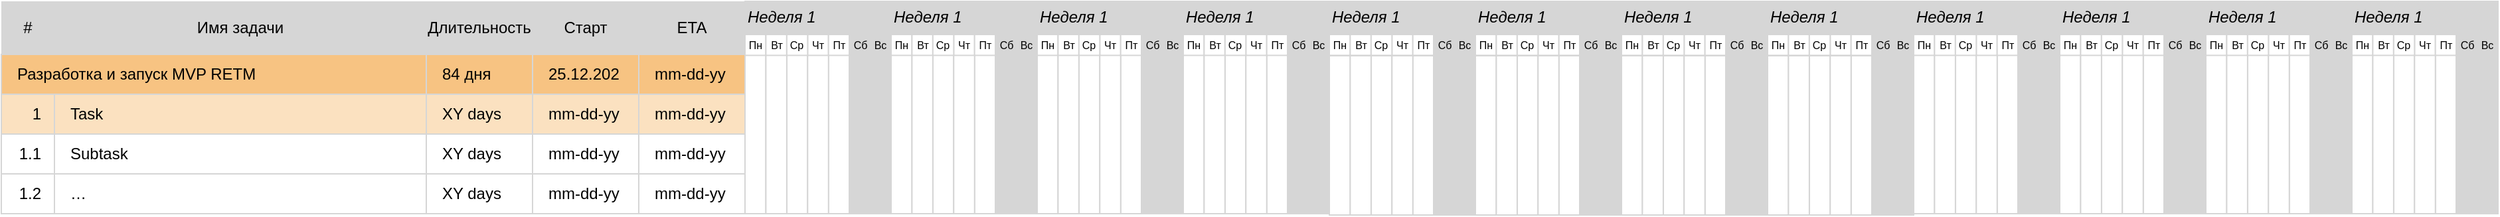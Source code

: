 <mxfile version="22.1.11" type="github">
  <diagram name="Page-1" id="8378b5f6-a2b2-b727-a746-972ab9d02e00">
    <mxGraphModel dx="1386" dy="783" grid="1" gridSize="10" guides="1" tooltips="1" connect="0" arrows="1" fold="1" page="1" pageScale="1.5" pageWidth="1169" pageHeight="827" background="none" math="0" shadow="0">
      <root>
        <mxCell id="0" />
        <mxCell id="1" parent="0" />
        <mxCell id="AWKRcxGveRCCpjN7BTNo-318" value="Разработка и запуск MVP RETM" style="rounded=0;whiteSpace=wrap;html=1;strokeColor=#D6D6D6;fillColor=#f7c382;align=left;spacingLeft=10;" vertex="1" parent="1">
          <mxGeometry x="20" y="90" width="560" height="30" as="geometry" />
        </mxCell>
        <mxCell id="AWKRcxGveRCCpjN7BTNo-319" value="&lt;span&gt;Task&lt;/span&gt;" style="rounded=0;whiteSpace=wrap;html=1;strokeColor=#D6D6D6;fillColor=#FBE1C0;align=left;spacingLeft=10;" vertex="1" parent="1">
          <mxGeometry x="60" y="120" width="280" height="30" as="geometry" />
        </mxCell>
        <mxCell id="AWKRcxGveRCCpjN7BTNo-320" value="&lt;span&gt;Subtask&lt;/span&gt;" style="rounded=0;whiteSpace=wrap;html=1;strokeColor=#D6D6D6;fillColor=#FFFFFF;align=left;spacingLeft=10;" vertex="1" parent="1">
          <mxGeometry x="60" y="150" width="280" height="30" as="geometry" />
        </mxCell>
        <mxCell id="AWKRcxGveRCCpjN7BTNo-338" value="1" style="rounded=0;whiteSpace=wrap;html=1;strokeColor=#D6D6D6;fillColor=#FBE1C0;align=right;spacingLeft=10;spacingRight=8;" vertex="1" parent="1">
          <mxGeometry x="20" y="120" width="40" height="30" as="geometry" />
        </mxCell>
        <mxCell id="AWKRcxGveRCCpjN7BTNo-339" value="1.1" style="rounded=0;whiteSpace=wrap;html=1;strokeColor=#D6D6D6;fillColor=#FFFFFF;align=right;spacingLeft=10;spacingRight=8;" vertex="1" parent="1">
          <mxGeometry x="20" y="150" width="40" height="30" as="geometry" />
        </mxCell>
        <mxCell id="AWKRcxGveRCCpjN7BTNo-340" value="1.2" style="rounded=0;whiteSpace=wrap;html=1;strokeColor=#D6D6D6;fillColor=#FFFFFF;align=right;spacingLeft=10;spacingRight=8;" vertex="1" parent="1">
          <mxGeometry x="20" y="180" width="40" height="30" as="geometry" />
        </mxCell>
        <mxCell id="AWKRcxGveRCCpjN7BTNo-356" value="84 дня" style="rounded=0;whiteSpace=wrap;html=1;strokeColor=#D6D6D6;fillColor=#f7c382;align=left;spacingLeft=10;spacingRight=8;" vertex="1" parent="1">
          <mxGeometry x="340" y="90" width="80" height="30" as="geometry" />
        </mxCell>
        <mxCell id="AWKRcxGveRCCpjN7BTNo-357" value="XY days" style="rounded=0;whiteSpace=wrap;html=1;strokeColor=#D6D6D6;fillColor=#FBE1C0;align=left;spacingLeft=10;spacingRight=8;" vertex="1" parent="1">
          <mxGeometry x="340" y="120" width="80" height="30" as="geometry" />
        </mxCell>
        <mxCell id="AWKRcxGveRCCpjN7BTNo-358" value="XY days" style="rounded=0;whiteSpace=wrap;html=1;strokeColor=#D6D6D6;fillColor=#FFFFFF;align=left;spacingLeft=10;spacingRight=8;" vertex="1" parent="1">
          <mxGeometry x="340" y="150" width="80" height="30" as="geometry" />
        </mxCell>
        <mxCell id="AWKRcxGveRCCpjN7BTNo-359" value="25.12.202" style="rounded=0;whiteSpace=wrap;html=1;strokeColor=#D6D6D6;fillColor=#f7c382;align=left;spacingLeft=10;spacingRight=8;" vertex="1" parent="1">
          <mxGeometry x="420" y="90" width="80" height="30" as="geometry" />
        </mxCell>
        <mxCell id="AWKRcxGveRCCpjN7BTNo-360" value="mm-dd-yy" style="rounded=0;whiteSpace=wrap;html=1;strokeColor=#D6D6D6;fillColor=#FBE1C0;align=left;spacingLeft=10;spacingRight=8;" vertex="1" parent="1">
          <mxGeometry x="420" y="120" width="80" height="30" as="geometry" />
        </mxCell>
        <mxCell id="AWKRcxGveRCCpjN7BTNo-361" value="mm-dd-yy" style="rounded=0;whiteSpace=wrap;html=1;strokeColor=#D6D6D6;fillColor=#FFFFFF;align=left;spacingLeft=10;spacingRight=8;" vertex="1" parent="1">
          <mxGeometry x="420" y="150" width="80" height="30" as="geometry" />
        </mxCell>
        <mxCell id="AWKRcxGveRCCpjN7BTNo-362" value="mm-dd-yy" style="rounded=0;whiteSpace=wrap;html=1;strokeColor=#D6D6D6;fillColor=#f7c382;align=left;spacingLeft=10;spacingRight=8;" vertex="1" parent="1">
          <mxGeometry x="500" y="90" width="80" height="30" as="geometry" />
        </mxCell>
        <mxCell id="AWKRcxGveRCCpjN7BTNo-363" value="mm-dd-yy" style="rounded=0;whiteSpace=wrap;html=1;strokeColor=#D6D6D6;fillColor=#FBE1C0;align=left;spacingLeft=10;spacingRight=8;" vertex="1" parent="1">
          <mxGeometry x="500" y="120" width="80" height="30" as="geometry" />
        </mxCell>
        <mxCell id="AWKRcxGveRCCpjN7BTNo-364" value="mm-dd-yy" style="rounded=0;whiteSpace=wrap;html=1;strokeColor=#D6D6D6;fillColor=#FFFFFF;align=left;spacingLeft=10;spacingRight=8;" vertex="1" parent="1">
          <mxGeometry x="500" y="150" width="80" height="30" as="geometry" />
        </mxCell>
        <mxCell id="AWKRcxGveRCCpjN7BTNo-365" value="&lt;span&gt;…&lt;/span&gt;" style="rounded=0;whiteSpace=wrap;html=1;strokeColor=#D6D6D6;fillColor=#FFFFFF;align=left;spacingLeft=10;" vertex="1" parent="1">
          <mxGeometry x="60" y="180" width="280" height="30" as="geometry" />
        </mxCell>
        <mxCell id="AWKRcxGveRCCpjN7BTNo-369" value="#" style="rounded=0;whiteSpace=wrap;html=1;strokeColor=none;fillColor=#D6D6D6;align=center;" vertex="1" parent="1">
          <mxGeometry x="20" y="50" width="40" height="40" as="geometry" />
        </mxCell>
        <mxCell id="AWKRcxGveRCCpjN7BTNo-370" value="&lt;span&gt;Имя задачи&lt;/span&gt;" style="rounded=0;whiteSpace=wrap;html=1;strokeColor=none;fillColor=#D6D6D6;align=center;" vertex="1" parent="1">
          <mxGeometry x="60" y="50" width="280" height="40" as="geometry" />
        </mxCell>
        <mxCell id="AWKRcxGveRCCpjN7BTNo-371" value="Длительность" style="rounded=0;whiteSpace=wrap;html=1;strokeColor=none;fillColor=#D6D6D6;align=center;" vertex="1" parent="1">
          <mxGeometry x="340" y="50" width="80" height="40" as="geometry" />
        </mxCell>
        <mxCell id="AWKRcxGveRCCpjN7BTNo-372" value="Старт" style="rounded=0;whiteSpace=wrap;html=1;strokeColor=none;fillColor=#D6D6D6;align=center;" vertex="1" parent="1">
          <mxGeometry x="420" y="50" width="80" height="40" as="geometry" />
        </mxCell>
        <mxCell id="AWKRcxGveRCCpjN7BTNo-373" value="ETA" style="rounded=0;whiteSpace=wrap;html=1;strokeColor=none;fillColor=#D6D6D6;align=center;" vertex="1" parent="1">
          <mxGeometry x="500" y="50" width="80" height="40" as="geometry" />
        </mxCell>
        <mxCell id="AWKRcxGveRCCpjN7BTNo-374" value="mm-dd-yy" style="rounded=0;whiteSpace=wrap;html=1;strokeColor=#D6D6D6;fillColor=#FFFFFF;align=left;spacingLeft=10;spacingRight=8;" vertex="1" parent="1">
          <mxGeometry x="420" y="180" width="80" height="30" as="geometry" />
        </mxCell>
        <mxCell id="AWKRcxGveRCCpjN7BTNo-375" value="mm-dd-yy" style="rounded=0;whiteSpace=wrap;html=1;strokeColor=#D6D6D6;fillColor=#FFFFFF;align=left;spacingLeft=10;spacingRight=8;" vertex="1" parent="1">
          <mxGeometry x="500" y="180" width="80" height="30" as="geometry" />
        </mxCell>
        <mxCell id="AWKRcxGveRCCpjN7BTNo-376" value="XY days" style="rounded=0;whiteSpace=wrap;html=1;strokeColor=#D6D6D6;fillColor=#FFFFFF;align=left;spacingLeft=10;spacingRight=8;" vertex="1" parent="1">
          <mxGeometry x="340" y="180" width="80" height="30" as="geometry" />
        </mxCell>
        <mxCell id="AWKRcxGveRCCpjN7BTNo-428" value="" style="group" vertex="1" connectable="0" parent="1">
          <mxGeometry x="580" y="90" width="110" height="120" as="geometry" />
        </mxCell>
        <mxCell id="AWKRcxGveRCCpjN7BTNo-429" value="" style="rounded=0;whiteSpace=wrap;html=1;strokeColor=#D6D6D6;fillColor=#FFFFFF;" vertex="1" parent="AWKRcxGveRCCpjN7BTNo-428">
          <mxGeometry width="15.714" height="120.0" as="geometry" />
        </mxCell>
        <mxCell id="AWKRcxGveRCCpjN7BTNo-430" value="" style="rounded=0;whiteSpace=wrap;html=1;strokeColor=#D6D6D6;fillColor=#FFFFFF;" vertex="1" parent="AWKRcxGveRCCpjN7BTNo-428">
          <mxGeometry x="31.429" width="15.714" height="120.0" as="geometry" />
        </mxCell>
        <mxCell id="AWKRcxGveRCCpjN7BTNo-431" value="" style="rounded=0;whiteSpace=wrap;html=1;strokeColor=#D6D6D6;fillColor=#FFFFFF;" vertex="1" parent="AWKRcxGveRCCpjN7BTNo-428">
          <mxGeometry x="15.714" width="15.714" height="120.0" as="geometry" />
        </mxCell>
        <mxCell id="AWKRcxGveRCCpjN7BTNo-432" value="" style="rounded=0;whiteSpace=wrap;html=1;strokeColor=#D6D6D6;fillColor=#FFFFFF;" vertex="1" parent="AWKRcxGveRCCpjN7BTNo-428">
          <mxGeometry x="62.857" width="15.714" height="120.0" as="geometry" />
        </mxCell>
        <mxCell id="AWKRcxGveRCCpjN7BTNo-433" value="" style="rounded=0;whiteSpace=wrap;html=1;strokeColor=#D6D6D6;fillColor=#FFFFFF;" vertex="1" parent="AWKRcxGveRCCpjN7BTNo-428">
          <mxGeometry x="47.143" width="15.714" height="120.0" as="geometry" />
        </mxCell>
        <mxCell id="AWKRcxGveRCCpjN7BTNo-434" value="" style="rounded=0;whiteSpace=wrap;html=1;strokeColor=#D6D6D6;fillColor=#D6D6D6;" vertex="1" parent="AWKRcxGveRCCpjN7BTNo-428">
          <mxGeometry x="94.286" width="15.714" height="120.0" as="geometry" />
        </mxCell>
        <mxCell id="AWKRcxGveRCCpjN7BTNo-435" value="" style="rounded=0;whiteSpace=wrap;html=1;strokeColor=#D6D6D6;fillColor=#D6D6D6;" vertex="1" parent="AWKRcxGveRCCpjN7BTNo-428">
          <mxGeometry x="78.571" width="15.714" height="120.0" as="geometry" />
        </mxCell>
        <mxCell id="AWKRcxGveRCCpjN7BTNo-515" value="" style="group" vertex="1" connectable="0" parent="1">
          <mxGeometry x="690" y="90" width="110" height="120" as="geometry" />
        </mxCell>
        <mxCell id="AWKRcxGveRCCpjN7BTNo-516" value="" style="rounded=0;whiteSpace=wrap;html=1;strokeColor=#D6D6D6;fillColor=#FFFFFF;" vertex="1" parent="AWKRcxGveRCCpjN7BTNo-515">
          <mxGeometry width="15.714" height="120.0" as="geometry" />
        </mxCell>
        <mxCell id="AWKRcxGveRCCpjN7BTNo-517" value="" style="rounded=0;whiteSpace=wrap;html=1;strokeColor=#D6D6D6;fillColor=#FFFFFF;" vertex="1" parent="AWKRcxGveRCCpjN7BTNo-515">
          <mxGeometry x="31.429" width="15.714" height="120.0" as="geometry" />
        </mxCell>
        <mxCell id="AWKRcxGveRCCpjN7BTNo-518" value="" style="rounded=0;whiteSpace=wrap;html=1;strokeColor=#D6D6D6;fillColor=#FFFFFF;" vertex="1" parent="AWKRcxGveRCCpjN7BTNo-515">
          <mxGeometry x="15.714" width="15.714" height="120.0" as="geometry" />
        </mxCell>
        <mxCell id="AWKRcxGveRCCpjN7BTNo-519" value="" style="rounded=0;whiteSpace=wrap;html=1;strokeColor=#D6D6D6;fillColor=#FFFFFF;" vertex="1" parent="AWKRcxGveRCCpjN7BTNo-515">
          <mxGeometry x="62.857" width="15.714" height="120.0" as="geometry" />
        </mxCell>
        <mxCell id="AWKRcxGveRCCpjN7BTNo-520" value="" style="rounded=0;whiteSpace=wrap;html=1;strokeColor=#D6D6D6;fillColor=#FFFFFF;" vertex="1" parent="AWKRcxGveRCCpjN7BTNo-515">
          <mxGeometry x="47.143" width="15.714" height="120.0" as="geometry" />
        </mxCell>
        <mxCell id="AWKRcxGveRCCpjN7BTNo-521" value="" style="rounded=0;whiteSpace=wrap;html=1;strokeColor=#D6D6D6;fillColor=#D6D6D6;" vertex="1" parent="AWKRcxGveRCCpjN7BTNo-515">
          <mxGeometry x="94.286" width="15.714" height="120.0" as="geometry" />
        </mxCell>
        <mxCell id="AWKRcxGveRCCpjN7BTNo-522" value="" style="rounded=0;whiteSpace=wrap;html=1;strokeColor=#D6D6D6;fillColor=#D6D6D6;" vertex="1" parent="AWKRcxGveRCCpjN7BTNo-515">
          <mxGeometry x="78.571" width="15.714" height="120.0" as="geometry" />
        </mxCell>
        <mxCell id="AWKRcxGveRCCpjN7BTNo-523" value="" style="group" vertex="1" connectable="0" parent="1">
          <mxGeometry x="800" y="90" width="110" height="120" as="geometry" />
        </mxCell>
        <mxCell id="AWKRcxGveRCCpjN7BTNo-524" value="" style="rounded=0;whiteSpace=wrap;html=1;strokeColor=#D6D6D6;fillColor=#FFFFFF;" vertex="1" parent="AWKRcxGveRCCpjN7BTNo-523">
          <mxGeometry width="15.714" height="120.0" as="geometry" />
        </mxCell>
        <mxCell id="AWKRcxGveRCCpjN7BTNo-525" value="" style="rounded=0;whiteSpace=wrap;html=1;strokeColor=#D6D6D6;fillColor=#FFFFFF;" vertex="1" parent="AWKRcxGveRCCpjN7BTNo-523">
          <mxGeometry x="31.429" width="15.714" height="120.0" as="geometry" />
        </mxCell>
        <mxCell id="AWKRcxGveRCCpjN7BTNo-526" value="" style="rounded=0;whiteSpace=wrap;html=1;strokeColor=#D6D6D6;fillColor=#FFFFFF;" vertex="1" parent="AWKRcxGveRCCpjN7BTNo-523">
          <mxGeometry x="15.714" width="15.714" height="120.0" as="geometry" />
        </mxCell>
        <mxCell id="AWKRcxGveRCCpjN7BTNo-527" value="" style="rounded=0;whiteSpace=wrap;html=1;strokeColor=#D6D6D6;fillColor=#FFFFFF;" vertex="1" parent="AWKRcxGveRCCpjN7BTNo-523">
          <mxGeometry x="62.857" width="15.714" height="120.0" as="geometry" />
        </mxCell>
        <mxCell id="AWKRcxGveRCCpjN7BTNo-528" value="" style="rounded=0;whiteSpace=wrap;html=1;strokeColor=#D6D6D6;fillColor=#FFFFFF;" vertex="1" parent="AWKRcxGveRCCpjN7BTNo-523">
          <mxGeometry x="47.143" width="15.714" height="120.0" as="geometry" />
        </mxCell>
        <mxCell id="AWKRcxGveRCCpjN7BTNo-529" value="" style="rounded=0;whiteSpace=wrap;html=1;strokeColor=#D6D6D6;fillColor=#D6D6D6;" vertex="1" parent="AWKRcxGveRCCpjN7BTNo-523">
          <mxGeometry x="94.286" width="15.714" height="120.0" as="geometry" />
        </mxCell>
        <mxCell id="AWKRcxGveRCCpjN7BTNo-530" value="" style="rounded=0;whiteSpace=wrap;html=1;strokeColor=#D6D6D6;fillColor=#D6D6D6;" vertex="1" parent="AWKRcxGveRCCpjN7BTNo-523">
          <mxGeometry x="78.571" width="15.714" height="120.0" as="geometry" />
        </mxCell>
        <mxCell id="AWKRcxGveRCCpjN7BTNo-531" value="" style="group" vertex="1" connectable="0" parent="1">
          <mxGeometry x="910" y="90" width="110" height="120" as="geometry" />
        </mxCell>
        <mxCell id="AWKRcxGveRCCpjN7BTNo-532" value="" style="rounded=0;whiteSpace=wrap;html=1;strokeColor=#D6D6D6;fillColor=#FFFFFF;" vertex="1" parent="AWKRcxGveRCCpjN7BTNo-531">
          <mxGeometry width="15.714" height="120.0" as="geometry" />
        </mxCell>
        <mxCell id="AWKRcxGveRCCpjN7BTNo-533" value="" style="rounded=0;whiteSpace=wrap;html=1;strokeColor=#D6D6D6;fillColor=#FFFFFF;" vertex="1" parent="AWKRcxGveRCCpjN7BTNo-531">
          <mxGeometry x="31.429" width="15.714" height="120.0" as="geometry" />
        </mxCell>
        <mxCell id="AWKRcxGveRCCpjN7BTNo-534" value="" style="rounded=0;whiteSpace=wrap;html=1;strokeColor=#D6D6D6;fillColor=#FFFFFF;" vertex="1" parent="AWKRcxGveRCCpjN7BTNo-531">
          <mxGeometry x="15.714" width="15.714" height="120.0" as="geometry" />
        </mxCell>
        <mxCell id="AWKRcxGveRCCpjN7BTNo-535" value="" style="rounded=0;whiteSpace=wrap;html=1;strokeColor=#D6D6D6;fillColor=#FFFFFF;" vertex="1" parent="AWKRcxGveRCCpjN7BTNo-531">
          <mxGeometry x="62.857" width="15.714" height="120.0" as="geometry" />
        </mxCell>
        <mxCell id="AWKRcxGveRCCpjN7BTNo-536" value="" style="rounded=0;whiteSpace=wrap;html=1;strokeColor=#D6D6D6;fillColor=#FFFFFF;" vertex="1" parent="AWKRcxGveRCCpjN7BTNo-531">
          <mxGeometry x="47.143" width="15.714" height="120.0" as="geometry" />
        </mxCell>
        <mxCell id="AWKRcxGveRCCpjN7BTNo-537" value="" style="rounded=0;whiteSpace=wrap;html=1;strokeColor=#D6D6D6;fillColor=#D6D6D6;" vertex="1" parent="AWKRcxGveRCCpjN7BTNo-531">
          <mxGeometry x="94.286" width="15.714" height="120.0" as="geometry" />
        </mxCell>
        <mxCell id="AWKRcxGveRCCpjN7BTNo-538" value="" style="rounded=0;whiteSpace=wrap;html=1;strokeColor=#D6D6D6;fillColor=#D6D6D6;" vertex="1" parent="AWKRcxGveRCCpjN7BTNo-531">
          <mxGeometry x="78.571" width="15.714" height="120.0" as="geometry" />
        </mxCell>
        <mxCell id="AWKRcxGveRCCpjN7BTNo-599" value="" style="group" vertex="1" connectable="0" parent="1">
          <mxGeometry x="1020" y="91" width="110" height="120" as="geometry" />
        </mxCell>
        <mxCell id="AWKRcxGveRCCpjN7BTNo-600" value="" style="rounded=0;whiteSpace=wrap;html=1;strokeColor=#D6D6D6;fillColor=#FFFFFF;" vertex="1" parent="AWKRcxGveRCCpjN7BTNo-599">
          <mxGeometry width="15.714" height="120.0" as="geometry" />
        </mxCell>
        <mxCell id="AWKRcxGveRCCpjN7BTNo-601" value="" style="rounded=0;whiteSpace=wrap;html=1;strokeColor=#D6D6D6;fillColor=#FFFFFF;" vertex="1" parent="AWKRcxGveRCCpjN7BTNo-599">
          <mxGeometry x="31.429" width="15.714" height="120.0" as="geometry" />
        </mxCell>
        <mxCell id="AWKRcxGveRCCpjN7BTNo-602" value="" style="rounded=0;whiteSpace=wrap;html=1;strokeColor=#D6D6D6;fillColor=#FFFFFF;" vertex="1" parent="AWKRcxGveRCCpjN7BTNo-599">
          <mxGeometry x="15.714" width="15.714" height="120.0" as="geometry" />
        </mxCell>
        <mxCell id="AWKRcxGveRCCpjN7BTNo-603" value="" style="rounded=0;whiteSpace=wrap;html=1;strokeColor=#D6D6D6;fillColor=#FFFFFF;" vertex="1" parent="AWKRcxGveRCCpjN7BTNo-599">
          <mxGeometry x="62.857" width="15.714" height="120.0" as="geometry" />
        </mxCell>
        <mxCell id="AWKRcxGveRCCpjN7BTNo-604" value="" style="rounded=0;whiteSpace=wrap;html=1;strokeColor=#D6D6D6;fillColor=#FFFFFF;" vertex="1" parent="AWKRcxGveRCCpjN7BTNo-599">
          <mxGeometry x="47.143" width="15.714" height="120.0" as="geometry" />
        </mxCell>
        <mxCell id="AWKRcxGveRCCpjN7BTNo-605" value="" style="rounded=0;whiteSpace=wrap;html=1;strokeColor=#D6D6D6;fillColor=#D6D6D6;" vertex="1" parent="AWKRcxGveRCCpjN7BTNo-599">
          <mxGeometry x="94.286" width="15.714" height="120.0" as="geometry" />
        </mxCell>
        <mxCell id="AWKRcxGveRCCpjN7BTNo-606" value="" style="rounded=0;whiteSpace=wrap;html=1;strokeColor=#D6D6D6;fillColor=#D6D6D6;" vertex="1" parent="AWKRcxGveRCCpjN7BTNo-599">
          <mxGeometry x="78.571" width="15.714" height="120.0" as="geometry" />
        </mxCell>
        <mxCell id="AWKRcxGveRCCpjN7BTNo-607" value="" style="group" vertex="1" connectable="0" parent="1">
          <mxGeometry x="1130" y="91" width="110" height="120" as="geometry" />
        </mxCell>
        <mxCell id="AWKRcxGveRCCpjN7BTNo-608" value="" style="rounded=0;whiteSpace=wrap;html=1;strokeColor=#D6D6D6;fillColor=#FFFFFF;" vertex="1" parent="AWKRcxGveRCCpjN7BTNo-607">
          <mxGeometry width="15.714" height="120.0" as="geometry" />
        </mxCell>
        <mxCell id="AWKRcxGveRCCpjN7BTNo-609" value="" style="rounded=0;whiteSpace=wrap;html=1;strokeColor=#D6D6D6;fillColor=#FFFFFF;" vertex="1" parent="AWKRcxGveRCCpjN7BTNo-607">
          <mxGeometry x="31.429" width="15.714" height="120.0" as="geometry" />
        </mxCell>
        <mxCell id="AWKRcxGveRCCpjN7BTNo-610" value="" style="rounded=0;whiteSpace=wrap;html=1;strokeColor=#D6D6D6;fillColor=#FFFFFF;" vertex="1" parent="AWKRcxGveRCCpjN7BTNo-607">
          <mxGeometry x="15.714" width="15.714" height="120.0" as="geometry" />
        </mxCell>
        <mxCell id="AWKRcxGveRCCpjN7BTNo-611" value="" style="rounded=0;whiteSpace=wrap;html=1;strokeColor=#D6D6D6;fillColor=#FFFFFF;" vertex="1" parent="AWKRcxGveRCCpjN7BTNo-607">
          <mxGeometry x="62.857" width="15.714" height="120.0" as="geometry" />
        </mxCell>
        <mxCell id="AWKRcxGveRCCpjN7BTNo-612" value="" style="rounded=0;whiteSpace=wrap;html=1;strokeColor=#D6D6D6;fillColor=#FFFFFF;" vertex="1" parent="AWKRcxGveRCCpjN7BTNo-607">
          <mxGeometry x="47.143" width="15.714" height="120.0" as="geometry" />
        </mxCell>
        <mxCell id="AWKRcxGveRCCpjN7BTNo-613" value="" style="rounded=0;whiteSpace=wrap;html=1;strokeColor=#D6D6D6;fillColor=#D6D6D6;" vertex="1" parent="AWKRcxGveRCCpjN7BTNo-607">
          <mxGeometry x="94.286" width="15.714" height="120.0" as="geometry" />
        </mxCell>
        <mxCell id="AWKRcxGveRCCpjN7BTNo-614" value="" style="rounded=0;whiteSpace=wrap;html=1;strokeColor=#D6D6D6;fillColor=#D6D6D6;" vertex="1" parent="AWKRcxGveRCCpjN7BTNo-607">
          <mxGeometry x="78.571" width="15.714" height="120.0" as="geometry" />
        </mxCell>
        <mxCell id="AWKRcxGveRCCpjN7BTNo-615" value="" style="group" vertex="1" connectable="0" parent="1">
          <mxGeometry x="1240" y="91" width="110" height="120" as="geometry" />
        </mxCell>
        <mxCell id="AWKRcxGveRCCpjN7BTNo-616" value="" style="rounded=0;whiteSpace=wrap;html=1;strokeColor=#D6D6D6;fillColor=#FFFFFF;" vertex="1" parent="AWKRcxGveRCCpjN7BTNo-615">
          <mxGeometry width="15.714" height="120.0" as="geometry" />
        </mxCell>
        <mxCell id="AWKRcxGveRCCpjN7BTNo-617" value="" style="rounded=0;whiteSpace=wrap;html=1;strokeColor=#D6D6D6;fillColor=#FFFFFF;" vertex="1" parent="AWKRcxGveRCCpjN7BTNo-615">
          <mxGeometry x="31.429" width="15.714" height="120.0" as="geometry" />
        </mxCell>
        <mxCell id="AWKRcxGveRCCpjN7BTNo-618" value="" style="rounded=0;whiteSpace=wrap;html=1;strokeColor=#D6D6D6;fillColor=#FFFFFF;" vertex="1" parent="AWKRcxGveRCCpjN7BTNo-615">
          <mxGeometry x="15.714" width="15.714" height="120.0" as="geometry" />
        </mxCell>
        <mxCell id="AWKRcxGveRCCpjN7BTNo-619" value="" style="rounded=0;whiteSpace=wrap;html=1;strokeColor=#D6D6D6;fillColor=#FFFFFF;" vertex="1" parent="AWKRcxGveRCCpjN7BTNo-615">
          <mxGeometry x="62.857" width="15.714" height="120.0" as="geometry" />
        </mxCell>
        <mxCell id="AWKRcxGveRCCpjN7BTNo-620" value="" style="rounded=0;whiteSpace=wrap;html=1;strokeColor=#D6D6D6;fillColor=#FFFFFF;" vertex="1" parent="AWKRcxGveRCCpjN7BTNo-615">
          <mxGeometry x="47.143" width="15.714" height="120.0" as="geometry" />
        </mxCell>
        <mxCell id="AWKRcxGveRCCpjN7BTNo-621" value="" style="rounded=0;whiteSpace=wrap;html=1;strokeColor=#D6D6D6;fillColor=#D6D6D6;" vertex="1" parent="AWKRcxGveRCCpjN7BTNo-615">
          <mxGeometry x="94.286" width="15.714" height="120.0" as="geometry" />
        </mxCell>
        <mxCell id="AWKRcxGveRCCpjN7BTNo-622" value="" style="rounded=0;whiteSpace=wrap;html=1;strokeColor=#D6D6D6;fillColor=#D6D6D6;" vertex="1" parent="AWKRcxGveRCCpjN7BTNo-615">
          <mxGeometry x="78.571" width="15.714" height="120.0" as="geometry" />
        </mxCell>
        <mxCell id="AWKRcxGveRCCpjN7BTNo-623" value="" style="group" vertex="1" connectable="0" parent="1">
          <mxGeometry x="1350" y="91" width="110" height="120" as="geometry" />
        </mxCell>
        <mxCell id="AWKRcxGveRCCpjN7BTNo-624" value="" style="rounded=0;whiteSpace=wrap;html=1;strokeColor=#D6D6D6;fillColor=#FFFFFF;" vertex="1" parent="AWKRcxGveRCCpjN7BTNo-623">
          <mxGeometry width="15.714" height="120.0" as="geometry" />
        </mxCell>
        <mxCell id="AWKRcxGveRCCpjN7BTNo-625" value="" style="rounded=0;whiteSpace=wrap;html=1;strokeColor=#D6D6D6;fillColor=#FFFFFF;" vertex="1" parent="AWKRcxGveRCCpjN7BTNo-623">
          <mxGeometry x="31.429" width="15.714" height="120.0" as="geometry" />
        </mxCell>
        <mxCell id="AWKRcxGveRCCpjN7BTNo-626" value="" style="rounded=0;whiteSpace=wrap;html=1;strokeColor=#D6D6D6;fillColor=#FFFFFF;" vertex="1" parent="AWKRcxGveRCCpjN7BTNo-623">
          <mxGeometry x="15.714" width="15.714" height="120.0" as="geometry" />
        </mxCell>
        <mxCell id="AWKRcxGveRCCpjN7BTNo-627" value="" style="rounded=0;whiteSpace=wrap;html=1;strokeColor=#D6D6D6;fillColor=#FFFFFF;" vertex="1" parent="AWKRcxGveRCCpjN7BTNo-623">
          <mxGeometry x="62.857" width="15.714" height="120.0" as="geometry" />
        </mxCell>
        <mxCell id="AWKRcxGveRCCpjN7BTNo-628" value="" style="rounded=0;whiteSpace=wrap;html=1;strokeColor=#D6D6D6;fillColor=#FFFFFF;" vertex="1" parent="AWKRcxGveRCCpjN7BTNo-623">
          <mxGeometry x="47.143" width="15.714" height="120.0" as="geometry" />
        </mxCell>
        <mxCell id="AWKRcxGveRCCpjN7BTNo-629" value="" style="rounded=0;whiteSpace=wrap;html=1;strokeColor=#D6D6D6;fillColor=#D6D6D6;" vertex="1" parent="AWKRcxGveRCCpjN7BTNo-623">
          <mxGeometry x="94.286" width="15.714" height="120.0" as="geometry" />
        </mxCell>
        <mxCell id="AWKRcxGveRCCpjN7BTNo-630" value="" style="rounded=0;whiteSpace=wrap;html=1;strokeColor=#D6D6D6;fillColor=#D6D6D6;" vertex="1" parent="AWKRcxGveRCCpjN7BTNo-623">
          <mxGeometry x="78.571" width="15.714" height="120.0" as="geometry" />
        </mxCell>
        <mxCell id="AWKRcxGveRCCpjN7BTNo-647" value="" style="group" vertex="1" connectable="0" parent="1">
          <mxGeometry x="1460" y="90" width="110" height="120" as="geometry" />
        </mxCell>
        <mxCell id="AWKRcxGveRCCpjN7BTNo-648" value="" style="rounded=0;whiteSpace=wrap;html=1;strokeColor=#D6D6D6;fillColor=#FFFFFF;" vertex="1" parent="AWKRcxGveRCCpjN7BTNo-647">
          <mxGeometry width="15.714" height="120.0" as="geometry" />
        </mxCell>
        <mxCell id="AWKRcxGveRCCpjN7BTNo-649" value="" style="rounded=0;whiteSpace=wrap;html=1;strokeColor=#D6D6D6;fillColor=#FFFFFF;" vertex="1" parent="AWKRcxGveRCCpjN7BTNo-647">
          <mxGeometry x="31.429" width="15.714" height="120.0" as="geometry" />
        </mxCell>
        <mxCell id="AWKRcxGveRCCpjN7BTNo-650" value="" style="rounded=0;whiteSpace=wrap;html=1;strokeColor=#D6D6D6;fillColor=#FFFFFF;" vertex="1" parent="AWKRcxGveRCCpjN7BTNo-647">
          <mxGeometry x="15.714" width="15.714" height="120.0" as="geometry" />
        </mxCell>
        <mxCell id="AWKRcxGveRCCpjN7BTNo-651" value="" style="rounded=0;whiteSpace=wrap;html=1;strokeColor=#D6D6D6;fillColor=#FFFFFF;" vertex="1" parent="AWKRcxGveRCCpjN7BTNo-647">
          <mxGeometry x="62.857" width="15.714" height="120.0" as="geometry" />
        </mxCell>
        <mxCell id="AWKRcxGveRCCpjN7BTNo-652" value="" style="rounded=0;whiteSpace=wrap;html=1;strokeColor=#D6D6D6;fillColor=#FFFFFF;" vertex="1" parent="AWKRcxGveRCCpjN7BTNo-647">
          <mxGeometry x="47.143" width="15.714" height="120.0" as="geometry" />
        </mxCell>
        <mxCell id="AWKRcxGveRCCpjN7BTNo-653" value="" style="rounded=0;whiteSpace=wrap;html=1;strokeColor=#D6D6D6;fillColor=#D6D6D6;" vertex="1" parent="AWKRcxGveRCCpjN7BTNo-647">
          <mxGeometry x="94.286" width="15.714" height="120.0" as="geometry" />
        </mxCell>
        <mxCell id="AWKRcxGveRCCpjN7BTNo-654" value="" style="rounded=0;whiteSpace=wrap;html=1;strokeColor=#D6D6D6;fillColor=#D6D6D6;" vertex="1" parent="AWKRcxGveRCCpjN7BTNo-647">
          <mxGeometry x="78.571" width="15.714" height="120.0" as="geometry" />
        </mxCell>
        <mxCell id="AWKRcxGveRCCpjN7BTNo-655" value="" style="group" vertex="1" connectable="0" parent="1">
          <mxGeometry x="1570" y="90" width="110" height="120" as="geometry" />
        </mxCell>
        <mxCell id="AWKRcxGveRCCpjN7BTNo-656" value="" style="rounded=0;whiteSpace=wrap;html=1;strokeColor=#D6D6D6;fillColor=#FFFFFF;" vertex="1" parent="AWKRcxGveRCCpjN7BTNo-655">
          <mxGeometry width="15.714" height="120.0" as="geometry" />
        </mxCell>
        <mxCell id="AWKRcxGveRCCpjN7BTNo-657" value="" style="rounded=0;whiteSpace=wrap;html=1;strokeColor=#D6D6D6;fillColor=#FFFFFF;" vertex="1" parent="AWKRcxGveRCCpjN7BTNo-655">
          <mxGeometry x="31.429" width="15.714" height="120.0" as="geometry" />
        </mxCell>
        <mxCell id="AWKRcxGveRCCpjN7BTNo-658" value="" style="rounded=0;whiteSpace=wrap;html=1;strokeColor=#D6D6D6;fillColor=#FFFFFF;" vertex="1" parent="AWKRcxGveRCCpjN7BTNo-655">
          <mxGeometry x="15.714" width="15.714" height="120.0" as="geometry" />
        </mxCell>
        <mxCell id="AWKRcxGveRCCpjN7BTNo-659" value="" style="rounded=0;whiteSpace=wrap;html=1;strokeColor=#D6D6D6;fillColor=#FFFFFF;" vertex="1" parent="AWKRcxGveRCCpjN7BTNo-655">
          <mxGeometry x="62.857" width="15.714" height="120.0" as="geometry" />
        </mxCell>
        <mxCell id="AWKRcxGveRCCpjN7BTNo-660" value="" style="rounded=0;whiteSpace=wrap;html=1;strokeColor=#D6D6D6;fillColor=#FFFFFF;" vertex="1" parent="AWKRcxGveRCCpjN7BTNo-655">
          <mxGeometry x="47.143" width="15.714" height="120.0" as="geometry" />
        </mxCell>
        <mxCell id="AWKRcxGveRCCpjN7BTNo-661" value="" style="rounded=0;whiteSpace=wrap;html=1;strokeColor=#D6D6D6;fillColor=#D6D6D6;" vertex="1" parent="AWKRcxGveRCCpjN7BTNo-655">
          <mxGeometry x="94.286" width="15.714" height="120.0" as="geometry" />
        </mxCell>
        <mxCell id="AWKRcxGveRCCpjN7BTNo-662" value="" style="rounded=0;whiteSpace=wrap;html=1;strokeColor=#D6D6D6;fillColor=#D6D6D6;" vertex="1" parent="AWKRcxGveRCCpjN7BTNo-655">
          <mxGeometry x="78.571" width="15.714" height="120.0" as="geometry" />
        </mxCell>
        <mxCell id="AWKRcxGveRCCpjN7BTNo-663" value="" style="group" vertex="1" connectable="0" parent="1">
          <mxGeometry x="1680" y="90" width="110" height="120" as="geometry" />
        </mxCell>
        <mxCell id="AWKRcxGveRCCpjN7BTNo-664" value="" style="rounded=0;whiteSpace=wrap;html=1;strokeColor=#D6D6D6;fillColor=#FFFFFF;" vertex="1" parent="AWKRcxGveRCCpjN7BTNo-663">
          <mxGeometry width="15.714" height="120.0" as="geometry" />
        </mxCell>
        <mxCell id="AWKRcxGveRCCpjN7BTNo-665" value="" style="rounded=0;whiteSpace=wrap;html=1;strokeColor=#D6D6D6;fillColor=#FFFFFF;" vertex="1" parent="AWKRcxGveRCCpjN7BTNo-663">
          <mxGeometry x="31.429" width="15.714" height="120.0" as="geometry" />
        </mxCell>
        <mxCell id="AWKRcxGveRCCpjN7BTNo-666" value="" style="rounded=0;whiteSpace=wrap;html=1;strokeColor=#D6D6D6;fillColor=#FFFFFF;" vertex="1" parent="AWKRcxGveRCCpjN7BTNo-663">
          <mxGeometry x="15.714" width="15.714" height="120.0" as="geometry" />
        </mxCell>
        <mxCell id="AWKRcxGveRCCpjN7BTNo-667" value="" style="rounded=0;whiteSpace=wrap;html=1;strokeColor=#D6D6D6;fillColor=#FFFFFF;" vertex="1" parent="AWKRcxGveRCCpjN7BTNo-663">
          <mxGeometry x="62.857" width="15.714" height="120.0" as="geometry" />
        </mxCell>
        <mxCell id="AWKRcxGveRCCpjN7BTNo-668" value="" style="rounded=0;whiteSpace=wrap;html=1;strokeColor=#D6D6D6;fillColor=#FFFFFF;" vertex="1" parent="AWKRcxGveRCCpjN7BTNo-663">
          <mxGeometry x="47.143" width="15.714" height="120.0" as="geometry" />
        </mxCell>
        <mxCell id="AWKRcxGveRCCpjN7BTNo-669" value="" style="rounded=0;whiteSpace=wrap;html=1;strokeColor=#D6D6D6;fillColor=#D6D6D6;" vertex="1" parent="AWKRcxGveRCCpjN7BTNo-663">
          <mxGeometry x="94.286" width="15.714" height="120.0" as="geometry" />
        </mxCell>
        <mxCell id="AWKRcxGveRCCpjN7BTNo-670" value="" style="rounded=0;whiteSpace=wrap;html=1;strokeColor=#D6D6D6;fillColor=#D6D6D6;" vertex="1" parent="AWKRcxGveRCCpjN7BTNo-663">
          <mxGeometry x="78.571" width="15.714" height="120.0" as="geometry" />
        </mxCell>
        <mxCell id="AWKRcxGveRCCpjN7BTNo-671" value="" style="group" vertex="1" connectable="0" parent="1">
          <mxGeometry x="1790" y="90" width="110" height="120" as="geometry" />
        </mxCell>
        <mxCell id="AWKRcxGveRCCpjN7BTNo-672" value="" style="rounded=0;whiteSpace=wrap;html=1;strokeColor=#D6D6D6;fillColor=#FFFFFF;" vertex="1" parent="AWKRcxGveRCCpjN7BTNo-671">
          <mxGeometry width="15.714" height="120.0" as="geometry" />
        </mxCell>
        <mxCell id="AWKRcxGveRCCpjN7BTNo-673" value="" style="rounded=0;whiteSpace=wrap;html=1;strokeColor=#D6D6D6;fillColor=#FFFFFF;" vertex="1" parent="AWKRcxGveRCCpjN7BTNo-671">
          <mxGeometry x="31.429" width="15.714" height="120.0" as="geometry" />
        </mxCell>
        <mxCell id="AWKRcxGveRCCpjN7BTNo-674" value="" style="rounded=0;whiteSpace=wrap;html=1;strokeColor=#D6D6D6;fillColor=#FFFFFF;" vertex="1" parent="AWKRcxGveRCCpjN7BTNo-671">
          <mxGeometry x="15.714" width="15.714" height="120.0" as="geometry" />
        </mxCell>
        <mxCell id="AWKRcxGveRCCpjN7BTNo-675" value="" style="rounded=0;whiteSpace=wrap;html=1;strokeColor=#D6D6D6;fillColor=#FFFFFF;" vertex="1" parent="AWKRcxGveRCCpjN7BTNo-671">
          <mxGeometry x="62.857" width="15.714" height="120.0" as="geometry" />
        </mxCell>
        <mxCell id="AWKRcxGveRCCpjN7BTNo-676" value="" style="rounded=0;whiteSpace=wrap;html=1;strokeColor=#D6D6D6;fillColor=#FFFFFF;" vertex="1" parent="AWKRcxGveRCCpjN7BTNo-671">
          <mxGeometry x="47.143" width="15.714" height="120.0" as="geometry" />
        </mxCell>
        <mxCell id="AWKRcxGveRCCpjN7BTNo-677" value="" style="rounded=0;whiteSpace=wrap;html=1;strokeColor=#D6D6D6;fillColor=#D6D6D6;" vertex="1" parent="AWKRcxGveRCCpjN7BTNo-671">
          <mxGeometry x="94.286" width="15.714" height="120.0" as="geometry" />
        </mxCell>
        <mxCell id="AWKRcxGveRCCpjN7BTNo-678" value="" style="rounded=0;whiteSpace=wrap;html=1;strokeColor=#D6D6D6;fillColor=#D6D6D6;" vertex="1" parent="AWKRcxGveRCCpjN7BTNo-671">
          <mxGeometry x="78.571" width="15.714" height="120.0" as="geometry" />
        </mxCell>
        <mxCell id="AWKRcxGveRCCpjN7BTNo-687" value="" style="group" vertex="1" connectable="0" parent="1">
          <mxGeometry x="580" y="50" width="110" height="45" as="geometry" />
        </mxCell>
        <mxCell id="AWKRcxGveRCCpjN7BTNo-444" value="Неделя 1" style="rounded=0;whiteSpace=wrap;html=1;strokeColor=#D6D6D6;fillColor=#D6D6D6;align=left;fontStyle=2" vertex="1" parent="AWKRcxGveRCCpjN7BTNo-687">
          <mxGeometry width="110" height="24" as="geometry" />
        </mxCell>
        <mxCell id="AWKRcxGveRCCpjN7BTNo-513" value="" style="group" vertex="1" connectable="0" parent="AWKRcxGveRCCpjN7BTNo-687">
          <mxGeometry y="25" width="110" height="20" as="geometry" />
        </mxCell>
        <mxCell id="AWKRcxGveRCCpjN7BTNo-437" value="Пн" style="whiteSpace=wrap;html=1;aspect=fixed;strokeColor=#D6D6D6;strokeWidth=1;fillColor=#ffffff;fontColor=#000000;align=center;fontSize=8;" vertex="1" parent="AWKRcxGveRCCpjN7BTNo-513">
          <mxGeometry width="15.714" height="15.714" as="geometry" />
        </mxCell>
        <mxCell id="AWKRcxGveRCCpjN7BTNo-438" value="Вт" style="whiteSpace=wrap;html=1;aspect=fixed;strokeColor=#D6D6D6;strokeWidth=1;fillColor=#ffffff;fontColor=#000000;align=center;fontSize=8;" vertex="1" parent="AWKRcxGveRCCpjN7BTNo-513">
          <mxGeometry x="15.714" width="15.714" height="15.714" as="geometry" />
        </mxCell>
        <mxCell id="AWKRcxGveRCCpjN7BTNo-439" value="Чт" style="whiteSpace=wrap;html=1;aspect=fixed;strokeColor=#D6D6D6;strokeWidth=1;fillColor=#ffffff;fontColor=#000000;align=center;fontSize=8;" vertex="1" parent="AWKRcxGveRCCpjN7BTNo-513">
          <mxGeometry x="47.143" width="15.714" height="15.714" as="geometry" />
        </mxCell>
        <mxCell id="AWKRcxGveRCCpjN7BTNo-440" value="Ср" style="whiteSpace=wrap;html=1;aspect=fixed;strokeColor=#D6D6D6;strokeWidth=1;fillColor=#ffffff;fontColor=#000000;align=center;fontSize=8;" vertex="1" parent="AWKRcxGveRCCpjN7BTNo-513">
          <mxGeometry x="31.429" width="15.714" height="15.714" as="geometry" />
        </mxCell>
        <mxCell id="AWKRcxGveRCCpjN7BTNo-441" value="Пт" style="whiteSpace=wrap;html=1;aspect=fixed;strokeColor=#D6D6D6;strokeWidth=1;fillColor=#ffffff;fontColor=#000000;align=center;fontSize=8;" vertex="1" parent="AWKRcxGveRCCpjN7BTNo-513">
          <mxGeometry x="62.857" width="15.714" height="15.714" as="geometry" />
        </mxCell>
        <mxCell id="AWKRcxGveRCCpjN7BTNo-442" value="Сб" style="whiteSpace=wrap;html=1;aspect=fixed;strokeColor=#D6D6D6;strokeWidth=1;fillColor=#D6D6D6;fontColor=#000000;align=center;fontSize=8;" vertex="1" parent="AWKRcxGveRCCpjN7BTNo-513">
          <mxGeometry x="78.571" width="15.714" height="15.714" as="geometry" />
        </mxCell>
        <mxCell id="AWKRcxGveRCCpjN7BTNo-443" value="Вс" style="whiteSpace=wrap;html=1;aspect=fixed;strokeColor=#D6D6D6;strokeWidth=1;fillColor=#D6D6D6;fontColor=#000000;align=center;fontSize=8;" vertex="1" parent="AWKRcxGveRCCpjN7BTNo-513">
          <mxGeometry x="94.286" width="15.714" height="15.714" as="geometry" />
        </mxCell>
        <mxCell id="AWKRcxGveRCCpjN7BTNo-688" value="" style="group" vertex="1" connectable="0" parent="1">
          <mxGeometry x="690" y="50" width="110" height="45" as="geometry" />
        </mxCell>
        <mxCell id="AWKRcxGveRCCpjN7BTNo-689" value="Неделя 1" style="rounded=0;whiteSpace=wrap;html=1;strokeColor=#D6D6D6;fillColor=#D6D6D6;align=left;fontStyle=2" vertex="1" parent="AWKRcxGveRCCpjN7BTNo-688">
          <mxGeometry width="110" height="24" as="geometry" />
        </mxCell>
        <mxCell id="AWKRcxGveRCCpjN7BTNo-690" value="" style="group" vertex="1" connectable="0" parent="AWKRcxGveRCCpjN7BTNo-688">
          <mxGeometry y="25" width="110" height="20" as="geometry" />
        </mxCell>
        <mxCell id="AWKRcxGveRCCpjN7BTNo-691" value="Пн" style="whiteSpace=wrap;html=1;aspect=fixed;strokeColor=#D6D6D6;strokeWidth=1;fillColor=#ffffff;fontColor=#000000;align=center;fontSize=8;" vertex="1" parent="AWKRcxGveRCCpjN7BTNo-690">
          <mxGeometry width="15.714" height="15.714" as="geometry" />
        </mxCell>
        <mxCell id="AWKRcxGveRCCpjN7BTNo-692" value="Вт" style="whiteSpace=wrap;html=1;aspect=fixed;strokeColor=#D6D6D6;strokeWidth=1;fillColor=#ffffff;fontColor=#000000;align=center;fontSize=8;" vertex="1" parent="AWKRcxGveRCCpjN7BTNo-690">
          <mxGeometry x="15.714" width="15.714" height="15.714" as="geometry" />
        </mxCell>
        <mxCell id="AWKRcxGveRCCpjN7BTNo-693" value="Чт" style="whiteSpace=wrap;html=1;aspect=fixed;strokeColor=#D6D6D6;strokeWidth=1;fillColor=#ffffff;fontColor=#000000;align=center;fontSize=8;" vertex="1" parent="AWKRcxGveRCCpjN7BTNo-690">
          <mxGeometry x="47.143" width="15.714" height="15.714" as="geometry" />
        </mxCell>
        <mxCell id="AWKRcxGveRCCpjN7BTNo-694" value="Ср" style="whiteSpace=wrap;html=1;aspect=fixed;strokeColor=#D6D6D6;strokeWidth=1;fillColor=#ffffff;fontColor=#000000;align=center;fontSize=8;" vertex="1" parent="AWKRcxGveRCCpjN7BTNo-690">
          <mxGeometry x="31.429" width="15.714" height="15.714" as="geometry" />
        </mxCell>
        <mxCell id="AWKRcxGveRCCpjN7BTNo-695" value="Пт" style="whiteSpace=wrap;html=1;aspect=fixed;strokeColor=#D6D6D6;strokeWidth=1;fillColor=#ffffff;fontColor=#000000;align=center;fontSize=8;" vertex="1" parent="AWKRcxGveRCCpjN7BTNo-690">
          <mxGeometry x="62.857" width="15.714" height="15.714" as="geometry" />
        </mxCell>
        <mxCell id="AWKRcxGveRCCpjN7BTNo-696" value="Сб" style="whiteSpace=wrap;html=1;aspect=fixed;strokeColor=#D6D6D6;strokeWidth=1;fillColor=#D6D6D6;fontColor=#000000;align=center;fontSize=8;" vertex="1" parent="AWKRcxGveRCCpjN7BTNo-690">
          <mxGeometry x="78.571" width="15.714" height="15.714" as="geometry" />
        </mxCell>
        <mxCell id="AWKRcxGveRCCpjN7BTNo-697" value="Вс" style="whiteSpace=wrap;html=1;aspect=fixed;strokeColor=#D6D6D6;strokeWidth=1;fillColor=#D6D6D6;fontColor=#000000;align=center;fontSize=8;" vertex="1" parent="AWKRcxGveRCCpjN7BTNo-690">
          <mxGeometry x="94.286" width="15.714" height="15.714" as="geometry" />
        </mxCell>
        <mxCell id="AWKRcxGveRCCpjN7BTNo-698" value="" style="group" vertex="1" connectable="0" parent="1">
          <mxGeometry x="800" y="50" width="110" height="45" as="geometry" />
        </mxCell>
        <mxCell id="AWKRcxGveRCCpjN7BTNo-699" value="Неделя 1" style="rounded=0;whiteSpace=wrap;html=1;strokeColor=#D6D6D6;fillColor=#D6D6D6;align=left;fontStyle=2" vertex="1" parent="AWKRcxGveRCCpjN7BTNo-698">
          <mxGeometry width="110" height="24" as="geometry" />
        </mxCell>
        <mxCell id="AWKRcxGveRCCpjN7BTNo-700" value="" style="group" vertex="1" connectable="0" parent="AWKRcxGveRCCpjN7BTNo-698">
          <mxGeometry y="25" width="110" height="20" as="geometry" />
        </mxCell>
        <mxCell id="AWKRcxGveRCCpjN7BTNo-701" value="Пн" style="whiteSpace=wrap;html=1;aspect=fixed;strokeColor=#D6D6D6;strokeWidth=1;fillColor=#ffffff;fontColor=#000000;align=center;fontSize=8;" vertex="1" parent="AWKRcxGveRCCpjN7BTNo-700">
          <mxGeometry width="15.714" height="15.714" as="geometry" />
        </mxCell>
        <mxCell id="AWKRcxGveRCCpjN7BTNo-702" value="Вт" style="whiteSpace=wrap;html=1;aspect=fixed;strokeColor=#D6D6D6;strokeWidth=1;fillColor=#ffffff;fontColor=#000000;align=center;fontSize=8;" vertex="1" parent="AWKRcxGveRCCpjN7BTNo-700">
          <mxGeometry x="15.714" width="15.714" height="15.714" as="geometry" />
        </mxCell>
        <mxCell id="AWKRcxGveRCCpjN7BTNo-703" value="Чт" style="whiteSpace=wrap;html=1;aspect=fixed;strokeColor=#D6D6D6;strokeWidth=1;fillColor=#ffffff;fontColor=#000000;align=center;fontSize=8;" vertex="1" parent="AWKRcxGveRCCpjN7BTNo-700">
          <mxGeometry x="47.143" width="15.714" height="15.714" as="geometry" />
        </mxCell>
        <mxCell id="AWKRcxGveRCCpjN7BTNo-704" value="Ср" style="whiteSpace=wrap;html=1;aspect=fixed;strokeColor=#D6D6D6;strokeWidth=1;fillColor=#ffffff;fontColor=#000000;align=center;fontSize=8;" vertex="1" parent="AWKRcxGveRCCpjN7BTNo-700">
          <mxGeometry x="31.429" width="15.714" height="15.714" as="geometry" />
        </mxCell>
        <mxCell id="AWKRcxGveRCCpjN7BTNo-705" value="Пт" style="whiteSpace=wrap;html=1;aspect=fixed;strokeColor=#D6D6D6;strokeWidth=1;fillColor=#ffffff;fontColor=#000000;align=center;fontSize=8;" vertex="1" parent="AWKRcxGveRCCpjN7BTNo-700">
          <mxGeometry x="62.857" width="15.714" height="15.714" as="geometry" />
        </mxCell>
        <mxCell id="AWKRcxGveRCCpjN7BTNo-706" value="Сб" style="whiteSpace=wrap;html=1;aspect=fixed;strokeColor=#D6D6D6;strokeWidth=1;fillColor=#D6D6D6;fontColor=#000000;align=center;fontSize=8;" vertex="1" parent="AWKRcxGveRCCpjN7BTNo-700">
          <mxGeometry x="78.571" width="15.714" height="15.714" as="geometry" />
        </mxCell>
        <mxCell id="AWKRcxGveRCCpjN7BTNo-707" value="Вс" style="whiteSpace=wrap;html=1;aspect=fixed;strokeColor=#D6D6D6;strokeWidth=1;fillColor=#D6D6D6;fontColor=#000000;align=center;fontSize=8;" vertex="1" parent="AWKRcxGveRCCpjN7BTNo-700">
          <mxGeometry x="94.286" width="15.714" height="15.714" as="geometry" />
        </mxCell>
        <mxCell id="AWKRcxGveRCCpjN7BTNo-708" value="" style="group" vertex="1" connectable="0" parent="1">
          <mxGeometry x="910" y="50" width="110" height="45" as="geometry" />
        </mxCell>
        <mxCell id="AWKRcxGveRCCpjN7BTNo-709" value="Неделя 1" style="rounded=0;whiteSpace=wrap;html=1;strokeColor=#D6D6D6;fillColor=#D6D6D6;align=left;fontStyle=2" vertex="1" parent="AWKRcxGveRCCpjN7BTNo-708">
          <mxGeometry width="110" height="24" as="geometry" />
        </mxCell>
        <mxCell id="AWKRcxGveRCCpjN7BTNo-710" value="" style="group" vertex="1" connectable="0" parent="AWKRcxGveRCCpjN7BTNo-708">
          <mxGeometry y="25" width="110" height="20" as="geometry" />
        </mxCell>
        <mxCell id="AWKRcxGveRCCpjN7BTNo-711" value="Пн" style="whiteSpace=wrap;html=1;aspect=fixed;strokeColor=#D6D6D6;strokeWidth=1;fillColor=#ffffff;fontColor=#000000;align=center;fontSize=8;" vertex="1" parent="AWKRcxGveRCCpjN7BTNo-710">
          <mxGeometry width="15.714" height="15.714" as="geometry" />
        </mxCell>
        <mxCell id="AWKRcxGveRCCpjN7BTNo-712" value="Вт" style="whiteSpace=wrap;html=1;aspect=fixed;strokeColor=#D6D6D6;strokeWidth=1;fillColor=#ffffff;fontColor=#000000;align=center;fontSize=8;" vertex="1" parent="AWKRcxGveRCCpjN7BTNo-710">
          <mxGeometry x="15.714" width="15.714" height="15.714" as="geometry" />
        </mxCell>
        <mxCell id="AWKRcxGveRCCpjN7BTNo-713" value="Чт" style="whiteSpace=wrap;html=1;aspect=fixed;strokeColor=#D6D6D6;strokeWidth=1;fillColor=#ffffff;fontColor=#000000;align=center;fontSize=8;" vertex="1" parent="AWKRcxGveRCCpjN7BTNo-710">
          <mxGeometry x="47.143" width="15.714" height="15.714" as="geometry" />
        </mxCell>
        <mxCell id="AWKRcxGveRCCpjN7BTNo-714" value="Ср" style="whiteSpace=wrap;html=1;aspect=fixed;strokeColor=#D6D6D6;strokeWidth=1;fillColor=#ffffff;fontColor=#000000;align=center;fontSize=8;" vertex="1" parent="AWKRcxGveRCCpjN7BTNo-710">
          <mxGeometry x="31.429" width="15.714" height="15.714" as="geometry" />
        </mxCell>
        <mxCell id="AWKRcxGveRCCpjN7BTNo-715" value="Пт" style="whiteSpace=wrap;html=1;aspect=fixed;strokeColor=#D6D6D6;strokeWidth=1;fillColor=#ffffff;fontColor=#000000;align=center;fontSize=8;" vertex="1" parent="AWKRcxGveRCCpjN7BTNo-710">
          <mxGeometry x="62.857" width="15.714" height="15.714" as="geometry" />
        </mxCell>
        <mxCell id="AWKRcxGveRCCpjN7BTNo-716" value="Сб" style="whiteSpace=wrap;html=1;aspect=fixed;strokeColor=#D6D6D6;strokeWidth=1;fillColor=#D6D6D6;fontColor=#000000;align=center;fontSize=8;" vertex="1" parent="AWKRcxGveRCCpjN7BTNo-710">
          <mxGeometry x="78.571" width="15.714" height="15.714" as="geometry" />
        </mxCell>
        <mxCell id="AWKRcxGveRCCpjN7BTNo-717" value="Вс" style="whiteSpace=wrap;html=1;aspect=fixed;strokeColor=#D6D6D6;strokeWidth=1;fillColor=#D6D6D6;fontColor=#000000;align=center;fontSize=8;" vertex="1" parent="AWKRcxGveRCCpjN7BTNo-710">
          <mxGeometry x="94.286" width="15.714" height="15.714" as="geometry" />
        </mxCell>
        <mxCell id="AWKRcxGveRCCpjN7BTNo-718" value="" style="group" vertex="1" connectable="0" parent="1">
          <mxGeometry x="1020" y="50" width="110" height="45" as="geometry" />
        </mxCell>
        <mxCell id="AWKRcxGveRCCpjN7BTNo-719" value="Неделя 1" style="rounded=0;whiteSpace=wrap;html=1;strokeColor=#D6D6D6;fillColor=#D6D6D6;align=left;fontStyle=2" vertex="1" parent="AWKRcxGveRCCpjN7BTNo-718">
          <mxGeometry width="110" height="24" as="geometry" />
        </mxCell>
        <mxCell id="AWKRcxGveRCCpjN7BTNo-720" value="" style="group" vertex="1" connectable="0" parent="AWKRcxGveRCCpjN7BTNo-718">
          <mxGeometry y="25" width="110" height="20" as="geometry" />
        </mxCell>
        <mxCell id="AWKRcxGveRCCpjN7BTNo-721" value="Пн" style="whiteSpace=wrap;html=1;aspect=fixed;strokeColor=#D6D6D6;strokeWidth=1;fillColor=#ffffff;fontColor=#000000;align=center;fontSize=8;" vertex="1" parent="AWKRcxGveRCCpjN7BTNo-720">
          <mxGeometry width="15.714" height="15.714" as="geometry" />
        </mxCell>
        <mxCell id="AWKRcxGveRCCpjN7BTNo-722" value="Вт" style="whiteSpace=wrap;html=1;aspect=fixed;strokeColor=#D6D6D6;strokeWidth=1;fillColor=#ffffff;fontColor=#000000;align=center;fontSize=8;" vertex="1" parent="AWKRcxGveRCCpjN7BTNo-720">
          <mxGeometry x="15.714" width="15.714" height="15.714" as="geometry" />
        </mxCell>
        <mxCell id="AWKRcxGveRCCpjN7BTNo-723" value="Чт" style="whiteSpace=wrap;html=1;aspect=fixed;strokeColor=#D6D6D6;strokeWidth=1;fillColor=#ffffff;fontColor=#000000;align=center;fontSize=8;" vertex="1" parent="AWKRcxGveRCCpjN7BTNo-720">
          <mxGeometry x="47.143" width="15.714" height="15.714" as="geometry" />
        </mxCell>
        <mxCell id="AWKRcxGveRCCpjN7BTNo-724" value="Ср" style="whiteSpace=wrap;html=1;aspect=fixed;strokeColor=#D6D6D6;strokeWidth=1;fillColor=#ffffff;fontColor=#000000;align=center;fontSize=8;" vertex="1" parent="AWKRcxGveRCCpjN7BTNo-720">
          <mxGeometry x="31.429" width="15.714" height="15.714" as="geometry" />
        </mxCell>
        <mxCell id="AWKRcxGveRCCpjN7BTNo-725" value="Пт" style="whiteSpace=wrap;html=1;aspect=fixed;strokeColor=#D6D6D6;strokeWidth=1;fillColor=#ffffff;fontColor=#000000;align=center;fontSize=8;" vertex="1" parent="AWKRcxGveRCCpjN7BTNo-720">
          <mxGeometry x="62.857" width="15.714" height="15.714" as="geometry" />
        </mxCell>
        <mxCell id="AWKRcxGveRCCpjN7BTNo-726" value="Сб" style="whiteSpace=wrap;html=1;aspect=fixed;strokeColor=#D6D6D6;strokeWidth=1;fillColor=#D6D6D6;fontColor=#000000;align=center;fontSize=8;" vertex="1" parent="AWKRcxGveRCCpjN7BTNo-720">
          <mxGeometry x="78.571" width="15.714" height="15.714" as="geometry" />
        </mxCell>
        <mxCell id="AWKRcxGveRCCpjN7BTNo-727" value="Вс" style="whiteSpace=wrap;html=1;aspect=fixed;strokeColor=#D6D6D6;strokeWidth=1;fillColor=#D6D6D6;fontColor=#000000;align=center;fontSize=8;" vertex="1" parent="AWKRcxGveRCCpjN7BTNo-720">
          <mxGeometry x="94.286" width="15.714" height="15.714" as="geometry" />
        </mxCell>
        <mxCell id="AWKRcxGveRCCpjN7BTNo-728" value="" style="group" vertex="1" connectable="0" parent="1">
          <mxGeometry x="1130" y="50" width="110" height="45" as="geometry" />
        </mxCell>
        <mxCell id="AWKRcxGveRCCpjN7BTNo-729" value="Неделя 1" style="rounded=0;whiteSpace=wrap;html=1;strokeColor=#D6D6D6;fillColor=#D6D6D6;align=left;fontStyle=2" vertex="1" parent="AWKRcxGveRCCpjN7BTNo-728">
          <mxGeometry width="110" height="24" as="geometry" />
        </mxCell>
        <mxCell id="AWKRcxGveRCCpjN7BTNo-730" value="" style="group" vertex="1" connectable="0" parent="AWKRcxGveRCCpjN7BTNo-728">
          <mxGeometry y="25" width="110" height="20" as="geometry" />
        </mxCell>
        <mxCell id="AWKRcxGveRCCpjN7BTNo-731" value="Пн" style="whiteSpace=wrap;html=1;aspect=fixed;strokeColor=#D6D6D6;strokeWidth=1;fillColor=#ffffff;fontColor=#000000;align=center;fontSize=8;" vertex="1" parent="AWKRcxGveRCCpjN7BTNo-730">
          <mxGeometry width="15.714" height="15.714" as="geometry" />
        </mxCell>
        <mxCell id="AWKRcxGveRCCpjN7BTNo-732" value="Вт" style="whiteSpace=wrap;html=1;aspect=fixed;strokeColor=#D6D6D6;strokeWidth=1;fillColor=#ffffff;fontColor=#000000;align=center;fontSize=8;" vertex="1" parent="AWKRcxGveRCCpjN7BTNo-730">
          <mxGeometry x="15.714" width="15.714" height="15.714" as="geometry" />
        </mxCell>
        <mxCell id="AWKRcxGveRCCpjN7BTNo-733" value="Чт" style="whiteSpace=wrap;html=1;aspect=fixed;strokeColor=#D6D6D6;strokeWidth=1;fillColor=#ffffff;fontColor=#000000;align=center;fontSize=8;" vertex="1" parent="AWKRcxGveRCCpjN7BTNo-730">
          <mxGeometry x="47.143" width="15.714" height="15.714" as="geometry" />
        </mxCell>
        <mxCell id="AWKRcxGveRCCpjN7BTNo-734" value="Ср" style="whiteSpace=wrap;html=1;aspect=fixed;strokeColor=#D6D6D6;strokeWidth=1;fillColor=#ffffff;fontColor=#000000;align=center;fontSize=8;" vertex="1" parent="AWKRcxGveRCCpjN7BTNo-730">
          <mxGeometry x="31.429" width="15.714" height="15.714" as="geometry" />
        </mxCell>
        <mxCell id="AWKRcxGveRCCpjN7BTNo-735" value="Пт" style="whiteSpace=wrap;html=1;aspect=fixed;strokeColor=#D6D6D6;strokeWidth=1;fillColor=#ffffff;fontColor=#000000;align=center;fontSize=8;" vertex="1" parent="AWKRcxGveRCCpjN7BTNo-730">
          <mxGeometry x="62.857" width="15.714" height="15.714" as="geometry" />
        </mxCell>
        <mxCell id="AWKRcxGveRCCpjN7BTNo-736" value="Сб" style="whiteSpace=wrap;html=1;aspect=fixed;strokeColor=#D6D6D6;strokeWidth=1;fillColor=#D6D6D6;fontColor=#000000;align=center;fontSize=8;" vertex="1" parent="AWKRcxGveRCCpjN7BTNo-730">
          <mxGeometry x="78.571" width="15.714" height="15.714" as="geometry" />
        </mxCell>
        <mxCell id="AWKRcxGveRCCpjN7BTNo-737" value="Вс" style="whiteSpace=wrap;html=1;aspect=fixed;strokeColor=#D6D6D6;strokeWidth=1;fillColor=#D6D6D6;fontColor=#000000;align=center;fontSize=8;" vertex="1" parent="AWKRcxGveRCCpjN7BTNo-730">
          <mxGeometry x="94.286" width="15.714" height="15.714" as="geometry" />
        </mxCell>
        <mxCell id="AWKRcxGveRCCpjN7BTNo-738" value="" style="group" vertex="1" connectable="0" parent="1">
          <mxGeometry x="1240" y="50" width="110" height="45" as="geometry" />
        </mxCell>
        <mxCell id="AWKRcxGveRCCpjN7BTNo-739" value="Неделя 1" style="rounded=0;whiteSpace=wrap;html=1;strokeColor=#D6D6D6;fillColor=#D6D6D6;align=left;fontStyle=2" vertex="1" parent="AWKRcxGveRCCpjN7BTNo-738">
          <mxGeometry width="110" height="24" as="geometry" />
        </mxCell>
        <mxCell id="AWKRcxGveRCCpjN7BTNo-740" value="" style="group" vertex="1" connectable="0" parent="AWKRcxGveRCCpjN7BTNo-738">
          <mxGeometry y="25" width="110" height="20" as="geometry" />
        </mxCell>
        <mxCell id="AWKRcxGveRCCpjN7BTNo-741" value="Пн" style="whiteSpace=wrap;html=1;aspect=fixed;strokeColor=#D6D6D6;strokeWidth=1;fillColor=#ffffff;fontColor=#000000;align=center;fontSize=8;" vertex="1" parent="AWKRcxGveRCCpjN7BTNo-740">
          <mxGeometry width="15.714" height="15.714" as="geometry" />
        </mxCell>
        <mxCell id="AWKRcxGveRCCpjN7BTNo-742" value="Вт" style="whiteSpace=wrap;html=1;aspect=fixed;strokeColor=#D6D6D6;strokeWidth=1;fillColor=#ffffff;fontColor=#000000;align=center;fontSize=8;" vertex="1" parent="AWKRcxGveRCCpjN7BTNo-740">
          <mxGeometry x="15.714" width="15.714" height="15.714" as="geometry" />
        </mxCell>
        <mxCell id="AWKRcxGveRCCpjN7BTNo-743" value="Чт" style="whiteSpace=wrap;html=1;aspect=fixed;strokeColor=#D6D6D6;strokeWidth=1;fillColor=#ffffff;fontColor=#000000;align=center;fontSize=8;" vertex="1" parent="AWKRcxGveRCCpjN7BTNo-740">
          <mxGeometry x="47.143" width="15.714" height="15.714" as="geometry" />
        </mxCell>
        <mxCell id="AWKRcxGveRCCpjN7BTNo-744" value="Ср" style="whiteSpace=wrap;html=1;aspect=fixed;strokeColor=#D6D6D6;strokeWidth=1;fillColor=#ffffff;fontColor=#000000;align=center;fontSize=8;" vertex="1" parent="AWKRcxGveRCCpjN7BTNo-740">
          <mxGeometry x="31.429" width="15.714" height="15.714" as="geometry" />
        </mxCell>
        <mxCell id="AWKRcxGveRCCpjN7BTNo-745" value="Пт" style="whiteSpace=wrap;html=1;aspect=fixed;strokeColor=#D6D6D6;strokeWidth=1;fillColor=#ffffff;fontColor=#000000;align=center;fontSize=8;" vertex="1" parent="AWKRcxGveRCCpjN7BTNo-740">
          <mxGeometry x="62.857" width="15.714" height="15.714" as="geometry" />
        </mxCell>
        <mxCell id="AWKRcxGveRCCpjN7BTNo-746" value="Сб" style="whiteSpace=wrap;html=1;aspect=fixed;strokeColor=#D6D6D6;strokeWidth=1;fillColor=#D6D6D6;fontColor=#000000;align=center;fontSize=8;" vertex="1" parent="AWKRcxGveRCCpjN7BTNo-740">
          <mxGeometry x="78.571" width="15.714" height="15.714" as="geometry" />
        </mxCell>
        <mxCell id="AWKRcxGveRCCpjN7BTNo-747" value="Вс" style="whiteSpace=wrap;html=1;aspect=fixed;strokeColor=#D6D6D6;strokeWidth=1;fillColor=#D6D6D6;fontColor=#000000;align=center;fontSize=8;" vertex="1" parent="AWKRcxGveRCCpjN7BTNo-740">
          <mxGeometry x="94.286" width="15.714" height="15.714" as="geometry" />
        </mxCell>
        <mxCell id="AWKRcxGveRCCpjN7BTNo-748" value="" style="group" vertex="1" connectable="0" parent="1">
          <mxGeometry x="1350" y="50" width="110" height="45" as="geometry" />
        </mxCell>
        <mxCell id="AWKRcxGveRCCpjN7BTNo-749" value="Неделя 1" style="rounded=0;whiteSpace=wrap;html=1;strokeColor=#D6D6D6;fillColor=#D6D6D6;align=left;fontStyle=2" vertex="1" parent="AWKRcxGveRCCpjN7BTNo-748">
          <mxGeometry width="110" height="24" as="geometry" />
        </mxCell>
        <mxCell id="AWKRcxGveRCCpjN7BTNo-750" value="" style="group" vertex="1" connectable="0" parent="AWKRcxGveRCCpjN7BTNo-748">
          <mxGeometry y="25" width="110" height="20" as="geometry" />
        </mxCell>
        <mxCell id="AWKRcxGveRCCpjN7BTNo-751" value="Пн" style="whiteSpace=wrap;html=1;aspect=fixed;strokeColor=#D6D6D6;strokeWidth=1;fillColor=#ffffff;fontColor=#000000;align=center;fontSize=8;" vertex="1" parent="AWKRcxGveRCCpjN7BTNo-750">
          <mxGeometry width="15.714" height="15.714" as="geometry" />
        </mxCell>
        <mxCell id="AWKRcxGveRCCpjN7BTNo-752" value="Вт" style="whiteSpace=wrap;html=1;aspect=fixed;strokeColor=#D6D6D6;strokeWidth=1;fillColor=#ffffff;fontColor=#000000;align=center;fontSize=8;" vertex="1" parent="AWKRcxGveRCCpjN7BTNo-750">
          <mxGeometry x="15.714" width="15.714" height="15.714" as="geometry" />
        </mxCell>
        <mxCell id="AWKRcxGveRCCpjN7BTNo-753" value="Чт" style="whiteSpace=wrap;html=1;aspect=fixed;strokeColor=#D6D6D6;strokeWidth=1;fillColor=#ffffff;fontColor=#000000;align=center;fontSize=8;" vertex="1" parent="AWKRcxGveRCCpjN7BTNo-750">
          <mxGeometry x="47.143" width="15.714" height="15.714" as="geometry" />
        </mxCell>
        <mxCell id="AWKRcxGveRCCpjN7BTNo-754" value="Ср" style="whiteSpace=wrap;html=1;aspect=fixed;strokeColor=#D6D6D6;strokeWidth=1;fillColor=#ffffff;fontColor=#000000;align=center;fontSize=8;" vertex="1" parent="AWKRcxGveRCCpjN7BTNo-750">
          <mxGeometry x="31.429" width="15.714" height="15.714" as="geometry" />
        </mxCell>
        <mxCell id="AWKRcxGveRCCpjN7BTNo-755" value="Пт" style="whiteSpace=wrap;html=1;aspect=fixed;strokeColor=#D6D6D6;strokeWidth=1;fillColor=#ffffff;fontColor=#000000;align=center;fontSize=8;" vertex="1" parent="AWKRcxGveRCCpjN7BTNo-750">
          <mxGeometry x="62.857" width="15.714" height="15.714" as="geometry" />
        </mxCell>
        <mxCell id="AWKRcxGveRCCpjN7BTNo-756" value="Сб" style="whiteSpace=wrap;html=1;aspect=fixed;strokeColor=#D6D6D6;strokeWidth=1;fillColor=#D6D6D6;fontColor=#000000;align=center;fontSize=8;" vertex="1" parent="AWKRcxGveRCCpjN7BTNo-750">
          <mxGeometry x="78.571" width="15.714" height="15.714" as="geometry" />
        </mxCell>
        <mxCell id="AWKRcxGveRCCpjN7BTNo-757" value="Вс" style="whiteSpace=wrap;html=1;aspect=fixed;strokeColor=#D6D6D6;strokeWidth=1;fillColor=#D6D6D6;fontColor=#000000;align=center;fontSize=8;" vertex="1" parent="AWKRcxGveRCCpjN7BTNo-750">
          <mxGeometry x="94.286" width="15.714" height="15.714" as="geometry" />
        </mxCell>
        <mxCell id="AWKRcxGveRCCpjN7BTNo-758" value="" style="group" vertex="1" connectable="0" parent="1">
          <mxGeometry x="1460" y="50" width="110" height="45" as="geometry" />
        </mxCell>
        <mxCell id="AWKRcxGveRCCpjN7BTNo-759" value="Неделя 1" style="rounded=0;whiteSpace=wrap;html=1;strokeColor=#D6D6D6;fillColor=#D6D6D6;align=left;fontStyle=2" vertex="1" parent="AWKRcxGveRCCpjN7BTNo-758">
          <mxGeometry width="110" height="24" as="geometry" />
        </mxCell>
        <mxCell id="AWKRcxGveRCCpjN7BTNo-760" value="" style="group" vertex="1" connectable="0" parent="AWKRcxGveRCCpjN7BTNo-758">
          <mxGeometry y="25" width="110" height="20" as="geometry" />
        </mxCell>
        <mxCell id="AWKRcxGveRCCpjN7BTNo-761" value="Пн" style="whiteSpace=wrap;html=1;aspect=fixed;strokeColor=#D6D6D6;strokeWidth=1;fillColor=#ffffff;fontColor=#000000;align=center;fontSize=8;" vertex="1" parent="AWKRcxGveRCCpjN7BTNo-760">
          <mxGeometry width="15.714" height="15.714" as="geometry" />
        </mxCell>
        <mxCell id="AWKRcxGveRCCpjN7BTNo-762" value="Вт" style="whiteSpace=wrap;html=1;aspect=fixed;strokeColor=#D6D6D6;strokeWidth=1;fillColor=#ffffff;fontColor=#000000;align=center;fontSize=8;" vertex="1" parent="AWKRcxGveRCCpjN7BTNo-760">
          <mxGeometry x="15.714" width="15.714" height="15.714" as="geometry" />
        </mxCell>
        <mxCell id="AWKRcxGveRCCpjN7BTNo-763" value="Чт" style="whiteSpace=wrap;html=1;aspect=fixed;strokeColor=#D6D6D6;strokeWidth=1;fillColor=#ffffff;fontColor=#000000;align=center;fontSize=8;" vertex="1" parent="AWKRcxGveRCCpjN7BTNo-760">
          <mxGeometry x="47.143" width="15.714" height="15.714" as="geometry" />
        </mxCell>
        <mxCell id="AWKRcxGveRCCpjN7BTNo-764" value="Ср" style="whiteSpace=wrap;html=1;aspect=fixed;strokeColor=#D6D6D6;strokeWidth=1;fillColor=#ffffff;fontColor=#000000;align=center;fontSize=8;" vertex="1" parent="AWKRcxGveRCCpjN7BTNo-760">
          <mxGeometry x="31.429" width="15.714" height="15.714" as="geometry" />
        </mxCell>
        <mxCell id="AWKRcxGveRCCpjN7BTNo-765" value="Пт" style="whiteSpace=wrap;html=1;aspect=fixed;strokeColor=#D6D6D6;strokeWidth=1;fillColor=#ffffff;fontColor=#000000;align=center;fontSize=8;" vertex="1" parent="AWKRcxGveRCCpjN7BTNo-760">
          <mxGeometry x="62.857" width="15.714" height="15.714" as="geometry" />
        </mxCell>
        <mxCell id="AWKRcxGveRCCpjN7BTNo-766" value="Сб" style="whiteSpace=wrap;html=1;aspect=fixed;strokeColor=#D6D6D6;strokeWidth=1;fillColor=#D6D6D6;fontColor=#000000;align=center;fontSize=8;" vertex="1" parent="AWKRcxGveRCCpjN7BTNo-760">
          <mxGeometry x="78.571" width="15.714" height="15.714" as="geometry" />
        </mxCell>
        <mxCell id="AWKRcxGveRCCpjN7BTNo-767" value="Вс" style="whiteSpace=wrap;html=1;aspect=fixed;strokeColor=#D6D6D6;strokeWidth=1;fillColor=#D6D6D6;fontColor=#000000;align=center;fontSize=8;" vertex="1" parent="AWKRcxGveRCCpjN7BTNo-760">
          <mxGeometry x="94.286" width="15.714" height="15.714" as="geometry" />
        </mxCell>
        <mxCell id="AWKRcxGveRCCpjN7BTNo-768" value="" style="group" vertex="1" connectable="0" parent="1">
          <mxGeometry x="1570" y="50" width="110" height="45" as="geometry" />
        </mxCell>
        <mxCell id="AWKRcxGveRCCpjN7BTNo-769" value="Неделя 1" style="rounded=0;whiteSpace=wrap;html=1;strokeColor=#D6D6D6;fillColor=#D6D6D6;align=left;fontStyle=2" vertex="1" parent="AWKRcxGveRCCpjN7BTNo-768">
          <mxGeometry width="110" height="24" as="geometry" />
        </mxCell>
        <mxCell id="AWKRcxGveRCCpjN7BTNo-770" value="" style="group" vertex="1" connectable="0" parent="AWKRcxGveRCCpjN7BTNo-768">
          <mxGeometry y="25" width="110" height="20" as="geometry" />
        </mxCell>
        <mxCell id="AWKRcxGveRCCpjN7BTNo-771" value="Пн" style="whiteSpace=wrap;html=1;aspect=fixed;strokeColor=#D6D6D6;strokeWidth=1;fillColor=#ffffff;fontColor=#000000;align=center;fontSize=8;" vertex="1" parent="AWKRcxGveRCCpjN7BTNo-770">
          <mxGeometry width="15.714" height="15.714" as="geometry" />
        </mxCell>
        <mxCell id="AWKRcxGveRCCpjN7BTNo-772" value="Вт" style="whiteSpace=wrap;html=1;aspect=fixed;strokeColor=#D6D6D6;strokeWidth=1;fillColor=#ffffff;fontColor=#000000;align=center;fontSize=8;" vertex="1" parent="AWKRcxGveRCCpjN7BTNo-770">
          <mxGeometry x="15.714" width="15.714" height="15.714" as="geometry" />
        </mxCell>
        <mxCell id="AWKRcxGveRCCpjN7BTNo-773" value="Чт" style="whiteSpace=wrap;html=1;aspect=fixed;strokeColor=#D6D6D6;strokeWidth=1;fillColor=#ffffff;fontColor=#000000;align=center;fontSize=8;" vertex="1" parent="AWKRcxGveRCCpjN7BTNo-770">
          <mxGeometry x="47.143" width="15.714" height="15.714" as="geometry" />
        </mxCell>
        <mxCell id="AWKRcxGveRCCpjN7BTNo-774" value="Ср" style="whiteSpace=wrap;html=1;aspect=fixed;strokeColor=#D6D6D6;strokeWidth=1;fillColor=#ffffff;fontColor=#000000;align=center;fontSize=8;" vertex="1" parent="AWKRcxGveRCCpjN7BTNo-770">
          <mxGeometry x="31.429" width="15.714" height="15.714" as="geometry" />
        </mxCell>
        <mxCell id="AWKRcxGveRCCpjN7BTNo-775" value="Пт" style="whiteSpace=wrap;html=1;aspect=fixed;strokeColor=#D6D6D6;strokeWidth=1;fillColor=#ffffff;fontColor=#000000;align=center;fontSize=8;" vertex="1" parent="AWKRcxGveRCCpjN7BTNo-770">
          <mxGeometry x="62.857" width="15.714" height="15.714" as="geometry" />
        </mxCell>
        <mxCell id="AWKRcxGveRCCpjN7BTNo-776" value="Сб" style="whiteSpace=wrap;html=1;aspect=fixed;strokeColor=#D6D6D6;strokeWidth=1;fillColor=#D6D6D6;fontColor=#000000;align=center;fontSize=8;" vertex="1" parent="AWKRcxGveRCCpjN7BTNo-770">
          <mxGeometry x="78.571" width="15.714" height="15.714" as="geometry" />
        </mxCell>
        <mxCell id="AWKRcxGveRCCpjN7BTNo-777" value="Вс" style="whiteSpace=wrap;html=1;aspect=fixed;strokeColor=#D6D6D6;strokeWidth=1;fillColor=#D6D6D6;fontColor=#000000;align=center;fontSize=8;" vertex="1" parent="AWKRcxGveRCCpjN7BTNo-770">
          <mxGeometry x="94.286" width="15.714" height="15.714" as="geometry" />
        </mxCell>
        <mxCell id="AWKRcxGveRCCpjN7BTNo-778" value="" style="group" vertex="1" connectable="0" parent="1">
          <mxGeometry x="1680" y="50" width="110" height="45" as="geometry" />
        </mxCell>
        <mxCell id="AWKRcxGveRCCpjN7BTNo-779" value="Неделя 1" style="rounded=0;whiteSpace=wrap;html=1;strokeColor=#D6D6D6;fillColor=#D6D6D6;align=left;fontStyle=2" vertex="1" parent="AWKRcxGveRCCpjN7BTNo-778">
          <mxGeometry width="110" height="24" as="geometry" />
        </mxCell>
        <mxCell id="AWKRcxGveRCCpjN7BTNo-780" value="" style="group" vertex="1" connectable="0" parent="AWKRcxGveRCCpjN7BTNo-778">
          <mxGeometry y="25" width="110" height="20" as="geometry" />
        </mxCell>
        <mxCell id="AWKRcxGveRCCpjN7BTNo-781" value="Пн" style="whiteSpace=wrap;html=1;aspect=fixed;strokeColor=#D6D6D6;strokeWidth=1;fillColor=#ffffff;fontColor=#000000;align=center;fontSize=8;" vertex="1" parent="AWKRcxGveRCCpjN7BTNo-780">
          <mxGeometry width="15.714" height="15.714" as="geometry" />
        </mxCell>
        <mxCell id="AWKRcxGveRCCpjN7BTNo-782" value="Вт" style="whiteSpace=wrap;html=1;aspect=fixed;strokeColor=#D6D6D6;strokeWidth=1;fillColor=#ffffff;fontColor=#000000;align=center;fontSize=8;" vertex="1" parent="AWKRcxGveRCCpjN7BTNo-780">
          <mxGeometry x="15.714" width="15.714" height="15.714" as="geometry" />
        </mxCell>
        <mxCell id="AWKRcxGveRCCpjN7BTNo-783" value="Чт" style="whiteSpace=wrap;html=1;aspect=fixed;strokeColor=#D6D6D6;strokeWidth=1;fillColor=#ffffff;fontColor=#000000;align=center;fontSize=8;" vertex="1" parent="AWKRcxGveRCCpjN7BTNo-780">
          <mxGeometry x="47.143" width="15.714" height="15.714" as="geometry" />
        </mxCell>
        <mxCell id="AWKRcxGveRCCpjN7BTNo-784" value="Ср" style="whiteSpace=wrap;html=1;aspect=fixed;strokeColor=#D6D6D6;strokeWidth=1;fillColor=#ffffff;fontColor=#000000;align=center;fontSize=8;" vertex="1" parent="AWKRcxGveRCCpjN7BTNo-780">
          <mxGeometry x="31.429" width="15.714" height="15.714" as="geometry" />
        </mxCell>
        <mxCell id="AWKRcxGveRCCpjN7BTNo-785" value="Пт" style="whiteSpace=wrap;html=1;aspect=fixed;strokeColor=#D6D6D6;strokeWidth=1;fillColor=#ffffff;fontColor=#000000;align=center;fontSize=8;" vertex="1" parent="AWKRcxGveRCCpjN7BTNo-780">
          <mxGeometry x="62.857" width="15.714" height="15.714" as="geometry" />
        </mxCell>
        <mxCell id="AWKRcxGveRCCpjN7BTNo-786" value="Сб" style="whiteSpace=wrap;html=1;aspect=fixed;strokeColor=#D6D6D6;strokeWidth=1;fillColor=#D6D6D6;fontColor=#000000;align=center;fontSize=8;" vertex="1" parent="AWKRcxGveRCCpjN7BTNo-780">
          <mxGeometry x="78.571" width="15.714" height="15.714" as="geometry" />
        </mxCell>
        <mxCell id="AWKRcxGveRCCpjN7BTNo-787" value="Вс" style="whiteSpace=wrap;html=1;aspect=fixed;strokeColor=#D6D6D6;strokeWidth=1;fillColor=#D6D6D6;fontColor=#000000;align=center;fontSize=8;" vertex="1" parent="AWKRcxGveRCCpjN7BTNo-780">
          <mxGeometry x="94.286" width="15.714" height="15.714" as="geometry" />
        </mxCell>
        <mxCell id="AWKRcxGveRCCpjN7BTNo-788" value="" style="group" vertex="1" connectable="0" parent="1">
          <mxGeometry x="1790" y="50" width="110" height="45" as="geometry" />
        </mxCell>
        <mxCell id="AWKRcxGveRCCpjN7BTNo-789" value="Неделя 1" style="rounded=0;whiteSpace=wrap;html=1;strokeColor=#D6D6D6;fillColor=#D6D6D6;align=left;fontStyle=2" vertex="1" parent="AWKRcxGveRCCpjN7BTNo-788">
          <mxGeometry width="110" height="24" as="geometry" />
        </mxCell>
        <mxCell id="AWKRcxGveRCCpjN7BTNo-790" value="" style="group" vertex="1" connectable="0" parent="AWKRcxGveRCCpjN7BTNo-788">
          <mxGeometry y="25" width="110" height="20" as="geometry" />
        </mxCell>
        <mxCell id="AWKRcxGveRCCpjN7BTNo-791" value="Пн" style="whiteSpace=wrap;html=1;aspect=fixed;strokeColor=#D6D6D6;strokeWidth=1;fillColor=#ffffff;fontColor=#000000;align=center;fontSize=8;" vertex="1" parent="AWKRcxGveRCCpjN7BTNo-790">
          <mxGeometry width="15.714" height="15.714" as="geometry" />
        </mxCell>
        <mxCell id="AWKRcxGveRCCpjN7BTNo-792" value="Вт" style="whiteSpace=wrap;html=1;aspect=fixed;strokeColor=#D6D6D6;strokeWidth=1;fillColor=#ffffff;fontColor=#000000;align=center;fontSize=8;" vertex="1" parent="AWKRcxGveRCCpjN7BTNo-790">
          <mxGeometry x="15.714" width="15.714" height="15.714" as="geometry" />
        </mxCell>
        <mxCell id="AWKRcxGveRCCpjN7BTNo-793" value="Чт" style="whiteSpace=wrap;html=1;aspect=fixed;strokeColor=#D6D6D6;strokeWidth=1;fillColor=#ffffff;fontColor=#000000;align=center;fontSize=8;" vertex="1" parent="AWKRcxGveRCCpjN7BTNo-790">
          <mxGeometry x="47.143" width="15.714" height="15.714" as="geometry" />
        </mxCell>
        <mxCell id="AWKRcxGveRCCpjN7BTNo-794" value="Ср" style="whiteSpace=wrap;html=1;aspect=fixed;strokeColor=#D6D6D6;strokeWidth=1;fillColor=#ffffff;fontColor=#000000;align=center;fontSize=8;" vertex="1" parent="AWKRcxGveRCCpjN7BTNo-790">
          <mxGeometry x="31.429" width="15.714" height="15.714" as="geometry" />
        </mxCell>
        <mxCell id="AWKRcxGveRCCpjN7BTNo-795" value="Пт" style="whiteSpace=wrap;html=1;aspect=fixed;strokeColor=#D6D6D6;strokeWidth=1;fillColor=#ffffff;fontColor=#000000;align=center;fontSize=8;" vertex="1" parent="AWKRcxGveRCCpjN7BTNo-790">
          <mxGeometry x="62.857" width="15.714" height="15.714" as="geometry" />
        </mxCell>
        <mxCell id="AWKRcxGveRCCpjN7BTNo-796" value="Сб" style="whiteSpace=wrap;html=1;aspect=fixed;strokeColor=#D6D6D6;strokeWidth=1;fillColor=#D6D6D6;fontColor=#000000;align=center;fontSize=8;" vertex="1" parent="AWKRcxGveRCCpjN7BTNo-790">
          <mxGeometry x="78.571" width="15.714" height="15.714" as="geometry" />
        </mxCell>
        <mxCell id="AWKRcxGveRCCpjN7BTNo-797" value="Вс" style="whiteSpace=wrap;html=1;aspect=fixed;strokeColor=#D6D6D6;strokeWidth=1;fillColor=#D6D6D6;fontColor=#000000;align=center;fontSize=8;" vertex="1" parent="AWKRcxGveRCCpjN7BTNo-790">
          <mxGeometry x="94.286" width="15.714" height="15.714" as="geometry" />
        </mxCell>
      </root>
    </mxGraphModel>
  </diagram>
</mxfile>
